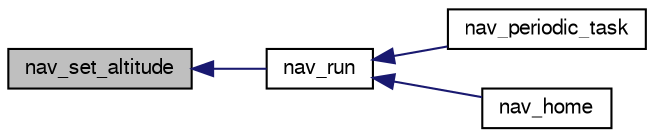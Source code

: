 digraph "nav_set_altitude"
{
  edge [fontname="FreeSans",fontsize="10",labelfontname="FreeSans",labelfontsize="10"];
  node [fontname="FreeSans",fontsize="10",shape=record];
  rankdir="LR";
  Node1 [label="nav_set_altitude",height=0.2,width=0.4,color="black", fillcolor="grey75", style="filled", fontcolor="black"];
  Node1 -> Node2 [dir="back",color="midnightblue",fontsize="10",style="solid",fontname="FreeSans"];
  Node2 [label="nav_run",height=0.2,width=0.4,color="black", fillcolor="white", style="filled",URL="$rover_2navigation_8h.html#a4722a6d624ce0bb547c43724e2bb9f71"];
  Node2 -> Node3 [dir="back",color="midnightblue",fontsize="10",style="solid",fontname="FreeSans"];
  Node3 [label="nav_periodic_task",height=0.2,width=0.4,color="black", fillcolor="white", style="filled",URL="$rotorcraft_2navigation_8c.html#ad40d34bcd8520f64bb073fae4a08878e",tooltip="Navigation main: call to the code generated from the XML flight plan. "];
  Node2 -> Node4 [dir="back",color="midnightblue",fontsize="10",style="solid",fontname="FreeSans"];
  Node4 [label="nav_home",height=0.2,width=0.4,color="black", fillcolor="white", style="filled",URL="$rotorcraft_2navigation_8c.html#a069e6b8f68b2e117cbbe03f29e30a2e3",tooltip="Home mode navigation. "];
}
